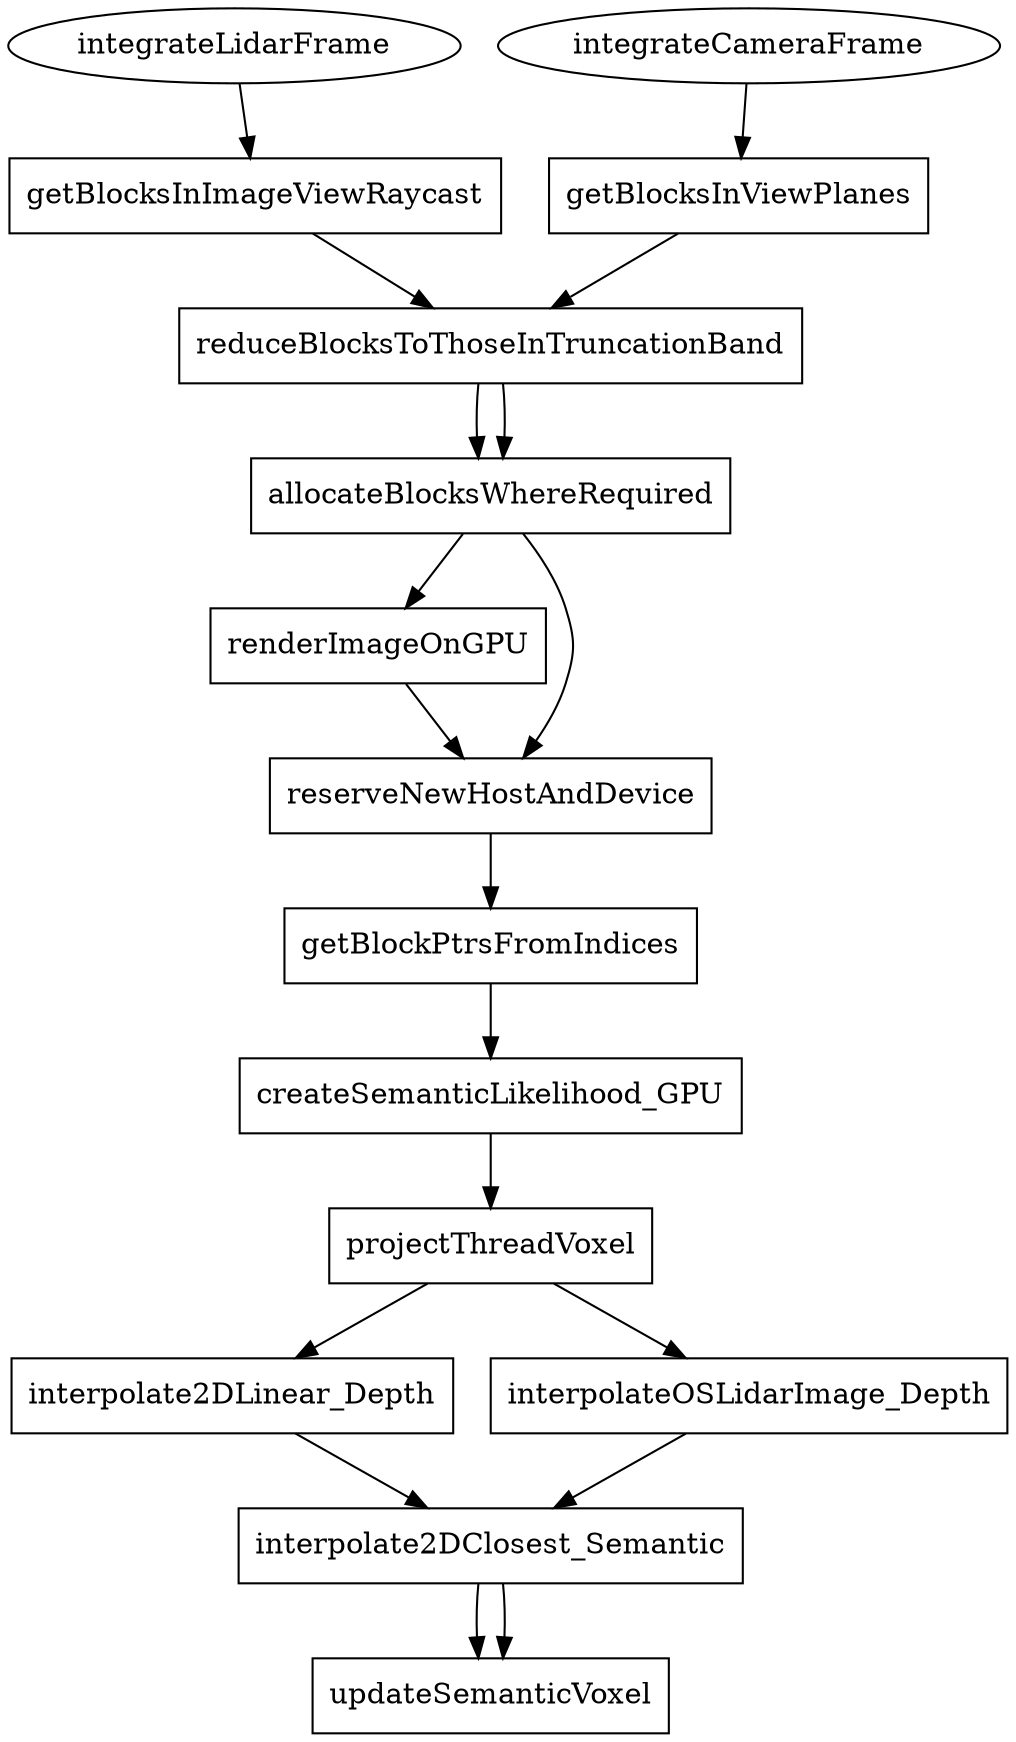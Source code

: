 digraph ProjectiveSemanticIntegrator{
  rankdir=TB

  /////////////////////// 
  /////////////////////// integrateCameraFrame
  ///////////////////////
  subgraph integrateCameraFrame {
    node[shape=box]
    getBlocksInViewPlanes -> reduceBlocksToThoseInTruncationBand;
    reduceBlocksToThoseInTruncationBand -> allocateBlocksWhereRequired;
    allocateBlocksWhereRequired -> renderImageOnGPU;
  }

  subgraph integrateBlocksTemplate {
    node[shape=box]
    reserveNewHostAndDevice -> getBlockPtrsFromIndices;
  }

  subgraph integrateCameraBlocks {
    node[shape=box]
    createSemanticLikelihood_GPU -> projectThreadVoxel
    projectThreadVoxel -> interpolate2DLinear_Depth;
    interpolate2DLinear_Depth -> interpolate2DClosest_Semantic;
    interpolate2DClosest_Semantic -> updateSemanticVoxel;
  }

  integrateCameraFrame -> getBlocksInViewPlanes
  renderImageOnGPU -> reserveNewHostAndDevice
  getBlockPtrsFromIndices -> createSemanticLikelihood_GPU

  /////////////////////// 
  /////////////////////// integrateLidarFrame
  /////////////////////// 
  subgraph integrateLidarFrame {
    node[shape=box]
    getBlocksInImageViewRaycast -> reduceBlocksToThoseInTruncationBand;
    reduceBlocksToThoseInTruncationBand -> allocateBlocksWhereRequired;
  }

  subgraph integrateLidarBlocks {
    node[shape=box]
    projectThreadVoxel -> interpolateOSLidarImage_Depth;
    interpolateOSLidarImage_Depth -> interpolate2DClosest_Semantic;
    interpolate2DClosest_Semantic -> updateSemanticVoxel;
  }

  allocateBlocksWhereRequired -> reserveNewHostAndDevice
  integrateLidarFrame -> getBlocksInImageViewRaycast
}

